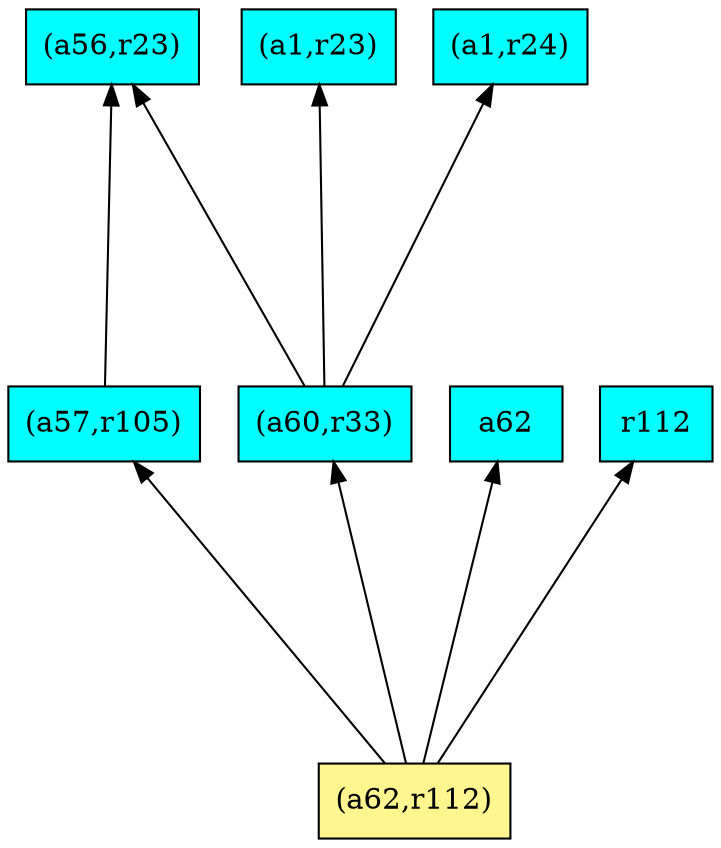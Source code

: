 digraph G {
rankdir=BT;ranksep="2.0";
"(a56,r23)" [shape=record,fillcolor=cyan,style=filled,label="{(a56,r23)}"];
"(a57,r105)" [shape=record,fillcolor=cyan,style=filled,label="{(a57,r105)}"];
"(a1,r23)" [shape=record,fillcolor=cyan,style=filled,label="{(a1,r23)}"];
"(a1,r24)" [shape=record,fillcolor=cyan,style=filled,label="{(a1,r24)}"];
"(a62,r112)" [shape=record,fillcolor=khaki1,style=filled,label="{(a62,r112)}"];
"(a60,r33)" [shape=record,fillcolor=cyan,style=filled,label="{(a60,r33)}"];
"a62" [shape=record,fillcolor=cyan,style=filled,label="{a62}"];
"r112" [shape=record,fillcolor=cyan,style=filled,label="{r112}"];
"(a57,r105)" -> "(a56,r23)"
"(a62,r112)" -> "(a57,r105)"
"(a62,r112)" -> "(a60,r33)"
"(a62,r112)" -> "a62"
"(a62,r112)" -> "r112"
"(a60,r33)" -> "(a56,r23)"
"(a60,r33)" -> "(a1,r23)"
"(a60,r33)" -> "(a1,r24)"
}